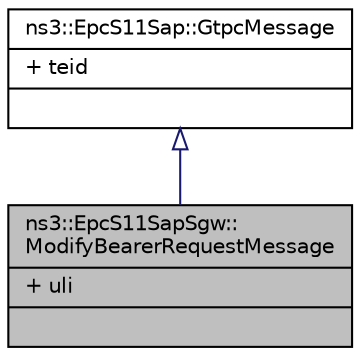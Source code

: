 digraph "ns3::EpcS11SapSgw::ModifyBearerRequestMessage"
{
  edge [fontname="Helvetica",fontsize="10",labelfontname="Helvetica",labelfontsize="10"];
  node [fontname="Helvetica",fontsize="10",shape=record];
  Node1 [label="{ns3::EpcS11SapSgw::\lModifyBearerRequestMessage\n|+ uli\l|}",height=0.2,width=0.4,color="black", fillcolor="grey75", style="filled", fontcolor="black"];
  Node2 -> Node1 [dir="back",color="midnightblue",fontsize="10",style="solid",arrowtail="onormal"];
  Node2 [label="{ns3::EpcS11Sap::GtpcMessage\n|+ teid\l|}",height=0.2,width=0.4,color="black", fillcolor="white", style="filled",URL="$d9/da3/structns3_1_1EpcS11Sap_1_1GtpcMessage.html"];
}
